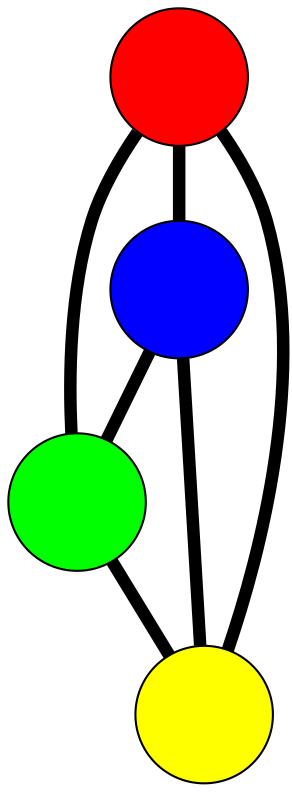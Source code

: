 graph G {
	graph [bb="-71.887,-71.936,71.959,71.995",
		overlap=false,
		sep=0.0,
		splines=true
	];
	node [color=black,
		fixedsize=true,
		fontname="Latin Modern Math",
		fontsize=42,
		height=.92,
		label="\N",
		penwidth=1,
		shape=circle,
		width=.92
	];
	edge [color=black,
		penwidth=6,
		style=bold
	];
	0	 [fillcolor=red,
		height=0.91667,
		label="",
		pos="-35.192,-38.936",
		style=filled,
		width=0.91667];
	1	 [fillcolor=blue,
		height=0.91667,
		label="",
		pos="-38.887,35.088",
		style=filled,
		width=0.91667];
	0 -- 1	 [pos="-36.845,-5.821 -36.976,-3.2034 -37.108,-0.55951 -37.238,2.0575"];
	2	 [fillcolor=green,
		height=0.91667,
		label="",
		pos="38.959,-35.147",
		style=filled,
		width=0.91667];
	0 -- 2	 [pos="-2.0201,-37.241 0.60203,-37.107 3.2505,-36.972 5.8721,-36.838"];
	3	 [fillcolor=yellow,
		height=0.91667,
		label="",
		pos="35.12,38.995",
		style=filled,
		width=0.91667];
	0 -- 3	 [pos="-12.945,-14.278 -4.7373,-5.1811 4.5602,5.1239 12.776,14.23"];
	1 -- 2	 [pos="-14.256,12.865 -5.1692,4.6665 5.1247,-4.6209 14.221,-12.828"];
	1 -- 3	 [pos="-5.7801,36.836 -3.163,36.974 -0.51968,37.113 2.0968,37.252"];
	2 -- 3	 [pos="37.242,-1.9795 37.106,0.64231 36.969,3.2905 36.833,5.9117"];
}
